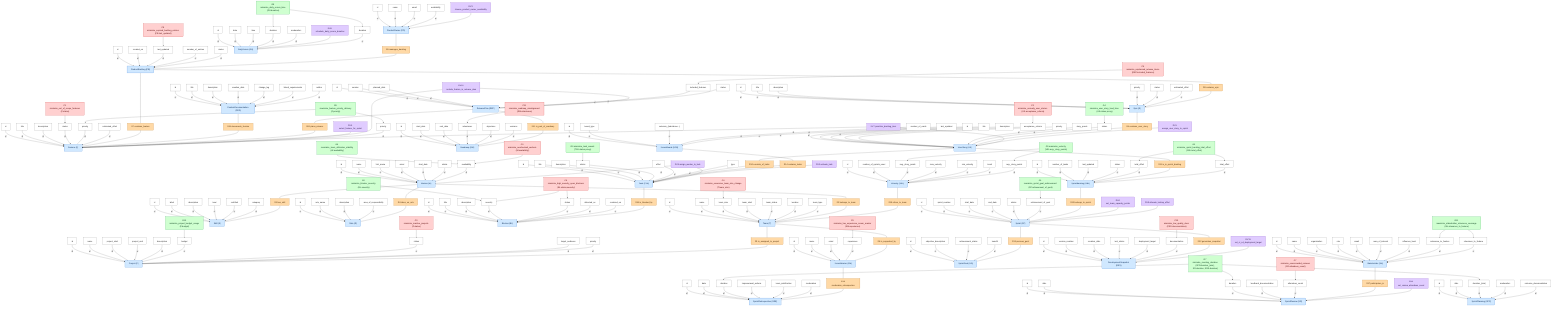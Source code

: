 graph TD
%% =========================
%% SCRUM Optimization Graph
%% =========================
%% Conventions:
%% - Entities (blue)
%% - Attributes (white)
%% - Relations (orange)
%% - Goals (green)
%% - Conditions (red)
%% - Decision Variables (purple)

%% ===== Class Definitions (Colors) =====
classDef entity fill:#D0E8FF,stroke:#1B67C9,stroke-width:1px,color:#0C2D57;
classDef attribute fill:#FFFFFF,stroke:#666,stroke-width:1px,color:#222;
classDef relation fill:#FFD9A6,stroke:#A65E00,stroke-width:1px,color:#4A2A00;
classDef goal fill:#CFFFD0,stroke:#0B8F3A,stroke-width:1px,color:#0B3F1F;
classDef condition fill:#FFD0D0,stroke:#C20D0D,stroke-width:1px,color:#5C0B0B;
classDef decision fill:#E0CCFF,stroke:#6B2FB3,stroke-width:1px,color:#2F1B4D;

%% =========================
%% ENTITIES + ATTRIBUTES
%% =========================
E0["Project (P)"]:::entity
E0_a0["id"]:::attribute -->|of| E0
E0_a1["name"]:::attribute -->|of| E0
E0_a2["project_start"]:::attribute -->|of| E0
E0_a3["project_end"]:::attribute -->|of| E0
E0_a4["description"]:::attribute -->|of| E0
E0_a5["budget"]:::attribute -->|of| E0
E0_a6["status"]:::attribute -->|of| E0
E0_a7["target_audience"]:::attribute -->|of| E0
E0_a8["priority"]:::attribute -->|of| E0

E1["Team (T)"]:::entity
E1_a0["id"]:::attribute -->|of| E1
E1_a1["name"]:::attribute -->|of| E1
E1_a2["team_size"]:::attribute -->|of| E1
E1_a3["team_start"]:::attribute -->|of| E1
E1_a4["team_status"]:::attribute -->|of| E1
E1_a5["location"]:::attribute -->|of| E1
E1_a6["team_type"]:::attribute -->|of| E1

E2["Worker (W)"]:::entity
E2_a0["id"]:::attribute -->|of| E2
E2_a1["name"]:::attribute -->|of| E2
E2_a2["first_name"]:::attribute -->|of| E2
E2_a3["email"]:::attribute -->|of| E2
E2_a4["start_date"]:::attribute -->|of| E2
E2_a5["status"]:::attribute -->|of| E2
E2_a6["availability"]:::attribute -->|of| E2

E3["Feature (F)"]:::entity
E3_a0["id"]:::attribute -->|of| E3
E3_a1["title"]:::attribute -->|of| E3
E3_a2["description"]:::attribute -->|of| E3
E3_a3["status"]:::attribute -->|of| E3
E3_a4["priority"]:::attribute -->|of| E3
E3_a5["estimated_effort"]:::attribute -->|of| E3

E4["Skill (S)"]:::entity
E4_a0["id"]:::attribute -->|of| E4
E4_a1["label"]:::attribute -->|of| E4
E4_a2["description"]:::attribute -->|of| E4
E4_a3["level"]:::attribute -->|of| E4
E4_a4["certified"]:::attribute -->|of| E4
E4_a5["category"]:::attribute -->|of| E4

E5["Role (R)"]:::entity
E5_a0["id"]:::attribute -->|of| E5
E5_a1["role_name"]:::attribute -->|of| E5
E5_a2["description"]:::attribute -->|of| E5
E5_a3["area_of_responsibility"]:::attribute -->|of| E5

E6["ProductOwner (PO)"]:::entity
E6_a0["id"]:::attribute -->|of| E6
E6_a1["name"]:::attribute -->|of| E6
E6_a2["email"]:::attribute -->|of| E6
E6_a3["availability"]:::attribute -->|of| E6

E7["ScrumMaster (SM)"]:::entity
E7_a0["id"]:::attribute -->|of| E7
E7_a1["name"]:::attribute -->|of| E7
E7_a2["email"]:::attribute -->|of| E7
E7_a3["experience"]:::attribute -->|of| E7

E8["ProductBacklog (PB)"]:::entity
E8_a0["id"]:::attribute -->|of| E8
E8_a1["created_on"]:::attribute -->|of| E8
E8_a2["last_updated"]:::attribute -->|of| E8
E8_a3["number_of_entries"]:::attribute -->|of| E8
E8_a4["status"]:::attribute -->|of| E8

E9["Sprint (SP)"]:::entity
E9_a0["id"]:::attribute -->|of| E9
E9_a1["sprint_number"]:::attribute -->|of| E9
E9_a2["start_date"]:::attribute -->|of| E9
E9_a3["end_date"]:::attribute -->|of| E9
E9_a4["status"]:::attribute -->|of| E9
E9_a5["achievement_of_goal"]:::attribute -->|of| E9

E10["SprintPlanning (SPP)"]:::entity
E10_a0["id"]:::attribute -->|of| E10
E10_a1["date"]:::attribute -->|of| E10
E10_a2["duration_(min)"]:::attribute -->|of| E10
E10_a3["moderation"]:::attribute -->|of| E10
E10_a4["outcome_documentation"]:::attribute -->|of| E10

E11["DailyScrum (DS)"]:::entity
E11_a0["id"]:::attribute -->|of| E11
E11_a1["date"]:::attribute -->|of| E11
E11_a2["time"]:::attribute -->|of| E11
E11_a3["duration"]:::attribute -->|of| E11
E11_a4["moderation"]:::attribute -->|of| E11

E12["SprintReview (SR)"]:::entity
E12_a0["id"]:::attribute -->|of| E12
E12_a1["date"]:::attribute -->|of| E12
E12_a2["duration"]:::attribute -->|of| E12
E12_a3["feedback_documentation"]:::attribute -->|of| E12
E12_a4["attendees_count"]:::attribute -->|of| E12

E13["SprintRetrospective (SRE)"]:::entity
E13_a0["id"]:::attribute -->|of| E13
E13_a1["date"]:::attribute -->|of| E13
E13_a2["duration"]:::attribute -->|of| E13
E13_a3["improvement_actions"]:::attribute -->|of| E13
E13_a4["team_satisfaction"]:::attribute -->|of| E13
E13_a5["moderation"]:::attribute -->|of| E13

E14["SprintBacklog (SBL)"]:::entity
E14_a0["id"]:::attribute -->|of| E14
E14_a1["number_of_tasks"]:::attribute -->|of| E14
E14_a2["last_updated"]:::attribute -->|of| E14
E14_a3["status"]:::attribute -->|of| E14
E14_a4["total_effort"]:::attribute -->|of| E14

E15["SprintGoal (SG)"]:::entity
E15_a0["id"]:::attribute -->|of| E15
E15_a1["objective_description"]:::attribute -->|of| E15
E15_a2["achievement_status"]:::attribute -->|of| E15
E15_a3["benefit"]:::attribute -->|of| E15

E16["Epic (E)"]:::entity
E16_a0["id"]:::attribute -->|of| E16
E16_a1["title"]:::attribute -->|of| E16
E16_a2["description"]:::attribute -->|of| E16
E16_a3["priority"]:::attribute -->|of| E16
E16_a4["status"]:::attribute -->|of| E16
E16_a5["estimated_effort"]:::attribute -->|of| E16

E17["UserStory (US)"]:::entity
E17_a0["id"]:::attribute -->|of| E17
E17_a1["title"]:::attribute -->|of| E17
E17_a2["description"]:::attribute -->|of| E17
E17_a3["acceptance_criteria"]:::attribute -->|of| E17
E17_a4["priority"]:::attribute -->|of| E17
E17_a5["story_points"]:::attribute -->|of| E17
E17_a6["status"]:::attribute -->|of| E17

E18["Task (TSK)"]:::entity
E18_a0["id"]:::attribute -->|of| E18
E18_a1["title"]:::attribute -->|of| E18
E18_a2["description"]:::attribute -->|of| E18
E18_a3["status"]:::attribute -->|of| E18
E18_a4["effort"]:::attribute -->|of| E18
E18_a5["type"]:::attribute -->|of| E18

E19["DevelopmentSnapshot (DEV)"]:::entity
E19_a0["id"]:::attribute -->|of| E19
E19_a1["version_number"]:::attribute -->|of| E19
E19_a2["creation_date"]:::attribute -->|of| E19
E19_a3["test_status"]:::attribute -->|of| E19
E19_a4["deployment_target"]:::attribute -->|of| E19
E19_a5["documentation"]:::attribute -->|of| E19

E20["Blocker (BL)"]:::entity
E20_a0["id"]:::attribute -->|of| E20
E20_a1["title"]:::attribute -->|of| E20
E20_a2["description"]:::attribute -->|of| E20
E20_a3["severity"]:::attribute -->|of| E20
E20_a4["status"]:::attribute -->|of| E20
E20_a5["detected_on"]:::attribute -->|of| E20
E20_a6["resolved_on"]:::attribute -->|of| E20

E21["Stakeholder (SH)"]:::entity
E21_a0["id"]:::attribute -->|of| E21
E21_a1["name"]:::attribute -->|of| E21
E21_a2["organization"]:::attribute -->|of| E21
E21_a3["role"]:::attribute -->|of| E21
E21_a4["email"]:::attribute -->|of| E21
E21_a5["area_of_interest"]:::attribute -->|of| E21
E21_a6["influence_level"]:::attribute -->|of| E21
E21_a7["relevance_to_feature"]:::attribute -->|of| E21

E22["Velocity (VEL)"]:::entity
E22_a0["id"]:::attribute -->|of| E22
E22_a1["number_of_sprints_used"]:::attribute -->|of| E22
E22_a2["avg._story_points"]:::attribute -->|of| E22
E22_a3["max_velocity"]:::attribute -->|of| E22
E22_a4["min_velocity"]:::attribute -->|of| E22
E22_a5["trend"]:::attribute -->|of| E22

E23["ReleasePlan (REP)"]:::entity
E23_a0["id"]:::attribute -->|of| E23
E23_a1["version"]:::attribute -->|of| E23
E23_a2["planned_date"]:::attribute -->|of| E23
E23_a3["included_features"]:::attribute -->|of| E23
E23_a4["status"]:::attribute -->|of| E23

E24["Roadmap (RM)"]:::entity
E24_a0["id"]:::attribute -->|of| E24
E24_a1["start_date"]:::attribute -->|of| E24
E24_a2["end_date"]:::attribute -->|of| E24
E24_a3["milestones"]:::attribute -->|of| E24
E24_a4["objectives"]:::attribute -->|of| E24
E24_a5["versions"]:::attribute -->|of| E24

E25["ScrumBoard (SCB)"]:::entity
E25_a0["id"]:::attribute -->|of| E25
E25_a1["board_type"]:::attribute -->|of| E25
E25_a2["columns_(todo/done...)"]:::attribute -->|of| E25
E25_a3["number_of_cards"]:::attribute -->|of| E25
E25_a4["last_updated"]:::attribute -->|of| E25

E26["FeatureDocumentation (FED)"]:::entity
E26_a0["id"]:::attribute -->|of| E26
E26_a1["title"]:::attribute -->|of| E26
E26_a2["description"]:::attribute -->|of| E26
E26_a3["creation_date"]:::attribute -->|of| E26
E26_a4["change_log"]:::attribute -->|of| E26
E26_a5["linked_requirements"]:::attribute -->|of| E26
E26_a6["author"]:::attribute -->|of| E26

%% =========================
%% RELATIONSHIP NODES
%% =========================
R1["R1 is_assigned_to_project"]:::relation
R2["R2 belongs_to_team"]:::relation
R3["R3 has_skill"]:::relation
R4["R4 takes_on_role"]:::relation
R5["R5 manages_backlog"]:::relation
R6["R6 is_supported_by"]:::relation
R7["R7 contains_feature"]:::relation
R8["R8 contains_epic"]:::relation
R9["R9 contains_user_story"]:::relation
R10["R10 consists_of_tasks"]:::relation
R11["R11 is_in_sprint_backlog"]:::relation
R12["R12 belongs_to_sprint"]:::relation
R13["R13 pursues_goal"]:::relation
R14["R14 contains_tasks"]:::relation
R15["R15 documents_feature"]:::relation
R16["R16 is_blocked_by"]:::relation
R17["R17 participates_in"]:::relation
R18["R18 moderates_retrospective"]:::relation
R19["R19 refers_to_team"]:::relation
R20["R20 plans_release"]:::relation
R21["R21 is_part_of_roadmap"]:::relation
R22["R22 generates_snapshot"]:::relation

%% Connect Relations to Entities
E1 --- R1 --- E0
E2 --- R2 --- E1
E2 --- R3 --- E4
E2 --- R4 --- E5
E6 --- R5 --- E8
E1 --- R6 --- E7
E8 --- R7 --- E3
E8 --- R8 --- E16
E16 --- R9 --- E17
E17 --- R10 --- E18
E17 --- R11 --- E14
E14 --- R12 --- E9
E9 --- R13 --- E15
E25 --- R14 --- E18
E26 --- R15 --- E3
E18 --- R16 --- E20
E21 --- R17 --- E12
E7 --- R18 --- E13
E22 --- R19 --- E1
E23 --- R20 --- E3
E23 --- R21 --- E24
E9 --- R22 --- E19

%% =========================
%% GOALS (from Goals.csv)
%% =========================
G0["G0 maximize_velocity (VEL.avg._story_points)"]:::goal
G1["G1 maximize_sprint_goal_achievement (SP.achievement_of_goal)"]:::goal
G2["G2 minimize_blocker_severity (BL.severity)"]:::goal
G3["G3 minimize_sprint_backlog_total_effort (SBL.total_effort)"]:::goal
G4["G4 minimize_user_story_lead_time (US.status proxy)"]:::goal
G5["G5 maximize_feature_priority_delivery (F.priority)"]:::goal
G6["G6 minimize_task_rework (TSK.status proxy)"]:::goal
G7["G7 minimize_meeting_duration (SPP.duration_(min), SR.duration, SRE.duration)"]:::goal
G8["G8 minimize_daily_scrum_time (DS.duration)"]:::goal
G9["G9 maximize_team_utilization_stability (W.availability)"]:::goal
G10["G10 minimize_project_budget_usage (P.budget)"]:::goal
G11["G11 maximize_stakeholder_relevance_coverage (SH.relevance_to_feature)"]:::goal

%% Goal Connections to Entity/Attributes
G0 --> E22_a2
G1 --> E9_a5
G2 --> E20_a3
G3 --> E14_a4
G4 --> E17_a6
G5 --> E3_a4
G6 --> E18_a3
G7 --> E10_a2
G7 --> E12_a2
G7 --> E13_a2
G8 --> E11_a3
G9 --> E2_a6
G10 --> E0_a5
G11 --> E21_a7

%% =========================
%% CONDITIONS (from Conditions.csv)
%% =========================
C0["C0 minimize_overbooked_workers (W.availability)"]:::condition
C1["C1 minimize_out_of_scope_features (F.status)"]:::condition
C2["C2 minimize_unready_user_stories (US.acceptance_criteria)"]:::condition
C3["C3 minimize_inactive_projects (P.status)"]:::condition
C4["C4 minimize_excessive_team_size_change (T.team_size)"]:::condition
C5["C5 minimize_low_experience_scrum_master (SM.experience)"]:::condition
C6["C6 minimize_unplanned_release_items (REP.included_features)"]:::condition
C7["C7 minimize_overcrowded_reviews (SR.attendees_count)"]:::condition
C8["C8 minimize_expired_backlog_entries (PB.last_updated)"]:::condition
C9["C9 minimize_high_severity_open_blockers (BL.status,severity)"]:::condition
C10["C10 minimize_low_quality_docs (FED.documentation)"]:::condition
C11["C11 minimize_roadmap_misalignment (RM.milestones)"]:::condition

%% Condition Connections to Entity/Attributes
C0 --> E2_a6
C1 --> E3_a3
C2 --> E17_a3
C3 --> E0_a6
C4 --> E1_a2
C5 --> E7_a3
C6 --> E23_a3
C7 --> E12_a4
C8 --> E8_a2
C9 --> E20_a4
C9 --> E20_a3
C10 --> E19_a5
C11 --> E24_a3

%% =========================
%% DECISION VARIABLES (from DecisionVariables.csv)
%% =========================
DV0["DV0 select_feature_for_sprint"]:::decision
DV1["DV1 assign_user_story_to_sprint"]:::decision
DV2["DV2 activate_task"]:::decision
DV3["DV3 choose_product_owner_availability"]:::decision
DV4["DV4 set_team_capacity_points"]:::decision
DV5["DV5 allocate_testing_effort"]:::decision
DV6["DV6 set_review_attendees_count"]:::decision
DV7["DV7 prioritize_backlog_item"]:::decision
DV8["DV8 schedule_daily_scrum_duration"]:::decision
DV9["DV9 assign_worker_to_task"]:::decision
DV10["DV10 include_feature_in_release_plan"]:::decision
DV11["DV11 set_ci_cd_deployment_target"]:::decision

%% Decision Variable Connections to Entities
DV0 --> E3
DV1 --> E17
DV2 --> E18
DV3 --> E6
DV4 --> E9
DV5 --> E9
DV6 --> E12
DV7 --> E3
DV7 --> E17
DV8 --> E11
DV9 --> E2
DV9 --> E18
DV10 --> E23
DV10 --> E3
DV11 --> E19

%% =========================
%% OPTIONAL: Duplicate a few attributes “around” entities to shorten lines
%% (Mermaid doesn't support true spatial placement; duplications help readability)
E3_a4b["priority"]:::attribute -->|of| E3
G5 --> E3_a4b

E14_a4b["total_effort"]:::attribute -->|of| E14
G3 --> E14_a4b

E22_a2b["avg._story_points"]:::attribute -->|of| E22
G0 --> E22_a2b

E11_a3b["duration"]:::attribute -->|of| E11
G8 --> E11_a3b

E21_a7b["relevance_to_feature"]:::attribute -->|of| E21
G11 --> E21_a7b